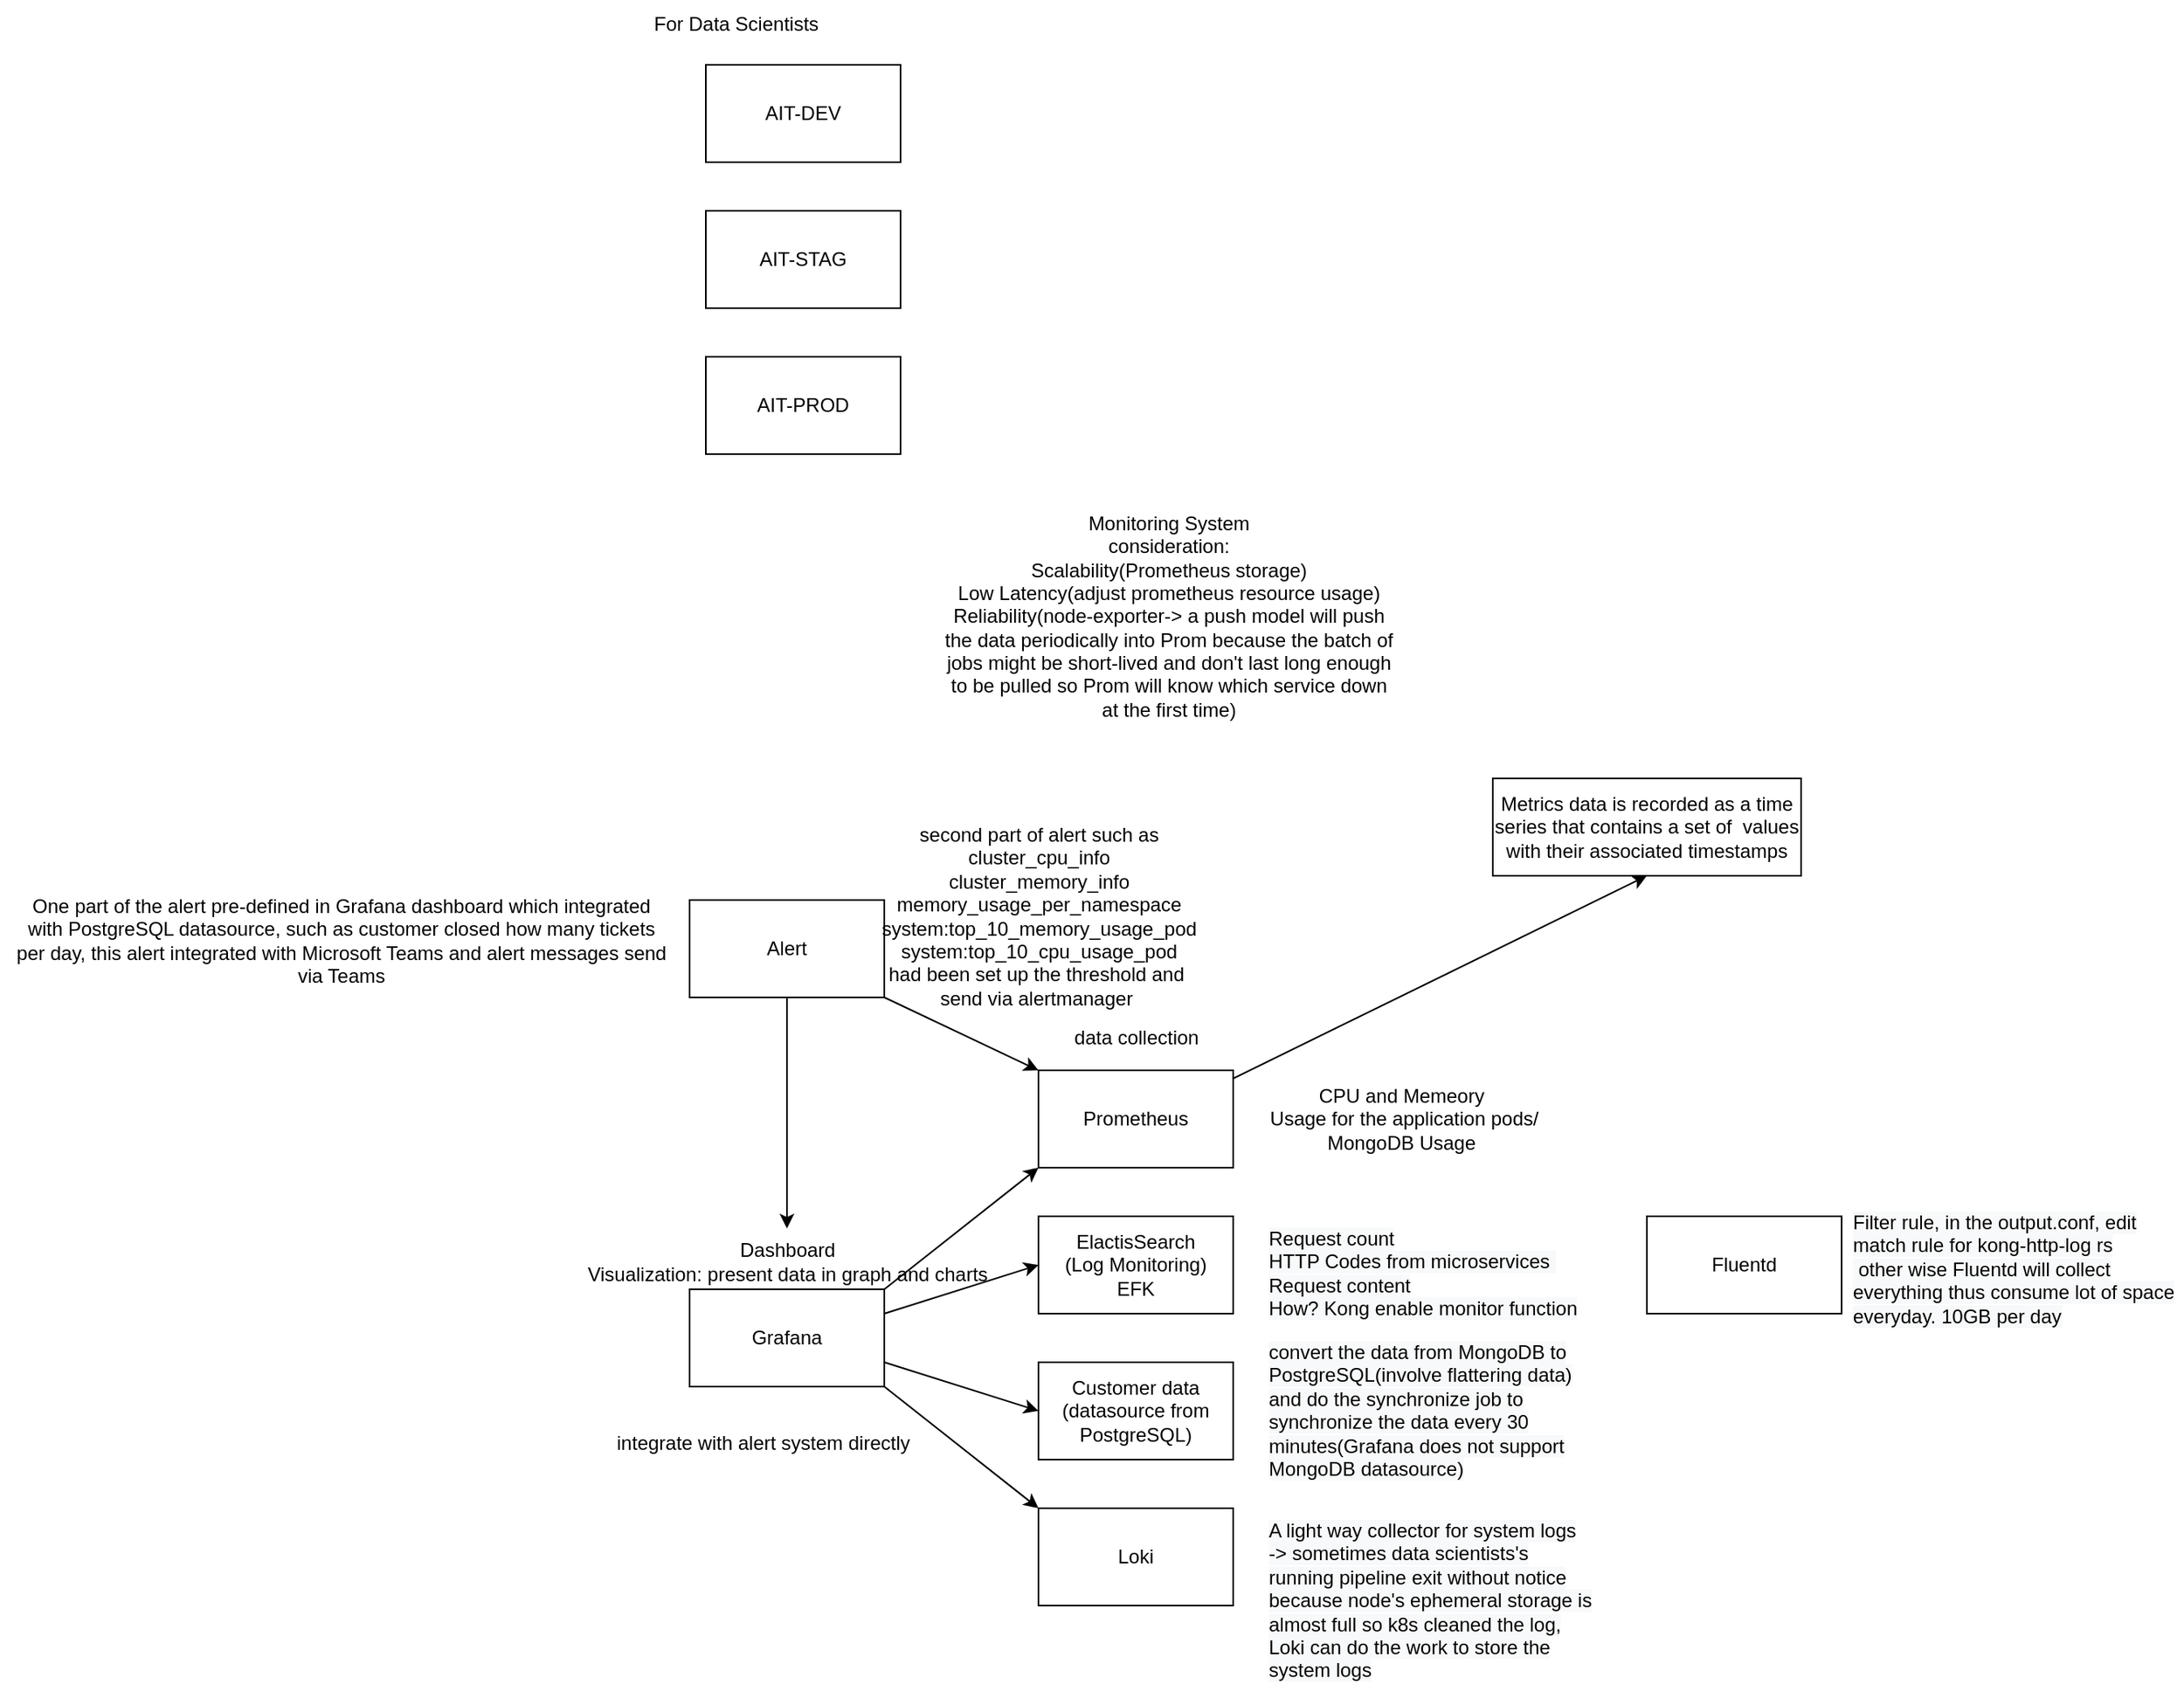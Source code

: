 <mxfile version="20.3.0" type="github">
  <diagram id="m62H5eGzoJ7IRP_rFqw5" name="第 1 页">
    <mxGraphModel dx="2406" dy="768" grid="1" gridSize="10" guides="1" tooltips="1" connect="1" arrows="1" fold="1" page="1" pageScale="1" pageWidth="980" pageHeight="1390" math="0" shadow="0">
      <root>
        <mxCell id="0" />
        <mxCell id="1" parent="0" />
        <mxCell id="6kirDKqHaLSGj2kyiDX6-1" value="AIT-DEV" style="rounded=0;whiteSpace=wrap;html=1;" vertex="1" parent="1">
          <mxGeometry x="165" y="120" width="120" height="60" as="geometry" />
        </mxCell>
        <mxCell id="6kirDKqHaLSGj2kyiDX6-2" value="AIT-STAG" style="rounded=0;whiteSpace=wrap;html=1;" vertex="1" parent="1">
          <mxGeometry x="165" y="210" width="120" height="60" as="geometry" />
        </mxCell>
        <mxCell id="6kirDKqHaLSGj2kyiDX6-3" value="AIT-PROD" style="rounded=0;whiteSpace=wrap;html=1;" vertex="1" parent="1">
          <mxGeometry x="165" y="300" width="120" height="60" as="geometry" />
        </mxCell>
        <mxCell id="6kirDKqHaLSGj2kyiDX6-4" value="For Data Scientists&amp;nbsp;" style="text;html=1;align=center;verticalAlign=middle;resizable=0;points=[];autosize=1;strokeColor=none;fillColor=none;" vertex="1" parent="1">
          <mxGeometry x="120" y="80" width="130" height="30" as="geometry" />
        </mxCell>
        <mxCell id="6kirDKqHaLSGj2kyiDX6-5" value="Grafana" style="whiteSpace=wrap;html=1;" vertex="1" parent="1">
          <mxGeometry x="155" y="875" width="120" height="60" as="geometry" />
        </mxCell>
        <mxCell id="6kirDKqHaLSGj2kyiDX6-6" value="Monitoring System&lt;br&gt;consideration:&lt;br&gt;Scalability(Prometheus storage)&lt;br&gt;Low Latency(adjust prometheus resource usage)&lt;br&gt;Reliability(node-exporter-&amp;gt; a push model will push &lt;br&gt;the data periodically into Prom because the batch of &lt;br&gt;jobs might be short-lived and don&#39;t last long enough &lt;br&gt;to be pulled so Prom will know which service down &lt;br&gt;at the first time)" style="text;html=1;align=center;verticalAlign=middle;resizable=0;points=[];autosize=1;strokeColor=none;fillColor=none;" vertex="1" parent="1">
          <mxGeometry x="300" y="390" width="300" height="140" as="geometry" />
        </mxCell>
        <mxCell id="6kirDKqHaLSGj2kyiDX6-7" value="Prometheus" style="whiteSpace=wrap;html=1;" vertex="1" parent="1">
          <mxGeometry x="370" y="740" width="120" height="60" as="geometry" />
        </mxCell>
        <mxCell id="6kirDKqHaLSGj2kyiDX6-8" value="CPU and Memeory&amp;nbsp;&lt;br&gt;Usage for the application pods/&lt;br&gt;MongoDB Usage&amp;nbsp;" style="text;html=1;align=center;verticalAlign=middle;resizable=0;points=[];autosize=1;strokeColor=none;fillColor=none;" vertex="1" parent="1">
          <mxGeometry x="500" y="740" width="190" height="60" as="geometry" />
        </mxCell>
        <mxCell id="6kirDKqHaLSGj2kyiDX6-9" value="Customer data&lt;br&gt;(datasource from PostgreSQL)" style="whiteSpace=wrap;html=1;" vertex="1" parent="1">
          <mxGeometry x="370" y="920" width="120" height="60" as="geometry" />
        </mxCell>
        <mxCell id="6kirDKqHaLSGj2kyiDX6-10" value="ElactisSearch&lt;br&gt;(Log Monitoring)&lt;br&gt;EFK" style="whiteSpace=wrap;html=1;" vertex="1" parent="1">
          <mxGeometry x="370" y="830" width="120" height="60" as="geometry" />
        </mxCell>
        <mxCell id="6kirDKqHaLSGj2kyiDX6-13" value="Dashboard&lt;br&gt;Visualization: present data in graph and charts" style="text;html=1;align=center;verticalAlign=middle;resizable=0;points=[];autosize=1;strokeColor=none;fillColor=none;" vertex="1" parent="1">
          <mxGeometry x="80" y="837.5" width="270" height="40" as="geometry" />
        </mxCell>
        <mxCell id="6kirDKqHaLSGj2kyiDX6-15" value="data collection" style="text;html=1;align=center;verticalAlign=middle;resizable=0;points=[];autosize=1;strokeColor=none;fillColor=none;" vertex="1" parent="1">
          <mxGeometry x="380" y="705" width="100" height="30" as="geometry" />
        </mxCell>
        <mxCell id="6kirDKqHaLSGj2kyiDX6-16" value="&lt;span style=&quot;color: rgb(0, 0, 0); font-family: Helvetica; font-size: 12px; font-style: normal; font-variant-ligatures: normal; font-variant-caps: normal; font-weight: 400; letter-spacing: normal; orphans: 2; text-align: center; text-indent: 0px; text-transform: none; widows: 2; word-spacing: 0px; -webkit-text-stroke-width: 0px; background-color: rgb(248, 249, 250); text-decoration-thickness: initial; text-decoration-style: initial; text-decoration-color: initial; float: none; display: inline !important;&quot;&gt;Request count&lt;br&gt;&lt;span style=&quot;&quot;&gt;HTTP Codes from microservices&lt;/span&gt;&amp;nbsp;&lt;br&gt;Request content&lt;br&gt;How? Kong enable monitor function&lt;br&gt;&lt;/span&gt;" style="text;whiteSpace=wrap;html=1;" vertex="1" parent="1">
          <mxGeometry x="510" y="830" width="204.5" height="55" as="geometry" />
        </mxCell>
        <mxCell id="6kirDKqHaLSGj2kyiDX6-17" value="Fluentd" style="whiteSpace=wrap;html=1;" vertex="1" parent="1">
          <mxGeometry x="745" y="830" width="120" height="60" as="geometry" />
        </mxCell>
        <mxCell id="6kirDKqHaLSGj2kyiDX6-18" value="&lt;span style=&quot;color: rgb(0, 0, 0); font-family: Helvetica; font-size: 12px; font-style: normal; font-variant-ligatures: normal; font-variant-caps: normal; font-weight: 400; letter-spacing: normal; orphans: 2; text-align: center; text-indent: 0px; text-transform: none; widows: 2; word-spacing: 0px; -webkit-text-stroke-width: 0px; background-color: rgb(248, 249, 250); text-decoration-thickness: initial; text-decoration-style: initial; text-decoration-color: initial; float: none; display: inline !important;&quot;&gt;Filter rule, in the output.conf, edit match rule for kong-http-log rs&lt;br&gt;&amp;nbsp;other wise Fluentd will collect everything thus consume lot of space everyday. 10GB per day&lt;br&gt;&lt;/span&gt;" style="text;whiteSpace=wrap;html=1;" vertex="1" parent="1">
          <mxGeometry x="870" y="820" width="204.5" height="55" as="geometry" />
        </mxCell>
        <mxCell id="6kirDKqHaLSGj2kyiDX6-19" value="Loki" style="whiteSpace=wrap;html=1;" vertex="1" parent="1">
          <mxGeometry x="370" y="1010" width="120" height="60" as="geometry" />
        </mxCell>
        <mxCell id="6kirDKqHaLSGj2kyiDX6-20" value="&lt;span style=&quot;color: rgb(0, 0, 0); font-family: Helvetica; font-size: 12px; font-style: normal; font-variant-ligatures: normal; font-variant-caps: normal; font-weight: 400; letter-spacing: normal; orphans: 2; text-align: center; text-indent: 0px; text-transform: none; widows: 2; word-spacing: 0px; -webkit-text-stroke-width: 0px; background-color: rgb(248, 249, 250); text-decoration-thickness: initial; text-decoration-style: initial; text-decoration-color: initial; float: none; display: inline !important;&quot;&gt;convert the data from MongoDB to PostgreSQL(involve flattering data) and do the synchronize job to synchronize the data every 30 minutes(Grafana does not support MongoDB datasource)&lt;br&gt;&lt;/span&gt;" style="text;whiteSpace=wrap;html=1;" vertex="1" parent="1">
          <mxGeometry x="510" y="900" width="204.5" height="55" as="geometry" />
        </mxCell>
        <mxCell id="6kirDKqHaLSGj2kyiDX6-22" value="&lt;span style=&quot;color: rgb(0, 0, 0); font-family: Helvetica; font-size: 12px; font-style: normal; font-variant-ligatures: normal; font-variant-caps: normal; font-weight: 400; letter-spacing: normal; orphans: 2; text-align: center; text-indent: 0px; text-transform: none; widows: 2; word-spacing: 0px; -webkit-text-stroke-width: 0px; background-color: rgb(248, 249, 250); text-decoration-thickness: initial; text-decoration-style: initial; text-decoration-color: initial; float: none; display: inline !important;&quot;&gt;A light way collector for system logs&lt;br&gt;-&amp;gt; sometimes data scientists&#39;s running pipeline exit without notice because node&#39;s ephemeral storage is almost full so k8s cleaned the log, Loki can do the work to store the system logs&lt;br&gt;&lt;/span&gt;" style="text;whiteSpace=wrap;html=1;" vertex="1" parent="1">
          <mxGeometry x="510" y="1010" width="204.5" height="55" as="geometry" />
        </mxCell>
        <mxCell id="6kirDKqHaLSGj2kyiDX6-23" value="Metrics data is recorded as a time series that contains a set of&amp;nbsp; values with their associated timestamps" style="whiteSpace=wrap;html=1;" vertex="1" parent="1">
          <mxGeometry x="650" y="560" width="190" height="60" as="geometry" />
        </mxCell>
        <mxCell id="6kirDKqHaLSGj2kyiDX6-24" value="" style="endArrow=classic;html=1;rounded=0;entryX=0.5;entryY=1;entryDx=0;entryDy=0;" edge="1" parent="1" target="6kirDKqHaLSGj2kyiDX6-23">
          <mxGeometry width="50" height="50" relative="1" as="geometry">
            <mxPoint x="490" y="745" as="sourcePoint" />
            <mxPoint x="540" y="695" as="targetPoint" />
          </mxGeometry>
        </mxCell>
        <mxCell id="6kirDKqHaLSGj2kyiDX6-25" value="Alert" style="whiteSpace=wrap;html=1;" vertex="1" parent="1">
          <mxGeometry x="155" y="635" width="120" height="60" as="geometry" />
        </mxCell>
        <mxCell id="6kirDKqHaLSGj2kyiDX6-27" value="integrate with alert system directly" style="text;html=1;align=center;verticalAlign=middle;resizable=0;points=[];autosize=1;strokeColor=none;fillColor=none;" vertex="1" parent="1">
          <mxGeometry x="100" y="955" width="200" height="30" as="geometry" />
        </mxCell>
        <mxCell id="6kirDKqHaLSGj2kyiDX6-28" value="" style="endArrow=classic;html=1;rounded=0;entryX=0;entryY=0;entryDx=0;entryDy=0;exitX=1;exitY=1;exitDx=0;exitDy=0;" edge="1" parent="1" source="6kirDKqHaLSGj2kyiDX6-25" target="6kirDKqHaLSGj2kyiDX6-7">
          <mxGeometry width="50" height="50" relative="1" as="geometry">
            <mxPoint x="275" y="875" as="sourcePoint" />
            <mxPoint x="325" y="825" as="targetPoint" />
          </mxGeometry>
        </mxCell>
        <mxCell id="6kirDKqHaLSGj2kyiDX6-29" value="" style="endArrow=classic;html=1;rounded=0;exitX=0.5;exitY=1;exitDx=0;exitDy=0;" edge="1" parent="1" source="6kirDKqHaLSGj2kyiDX6-25" target="6kirDKqHaLSGj2kyiDX6-13">
          <mxGeometry width="50" height="50" relative="1" as="geometry">
            <mxPoint x="300" y="970" as="sourcePoint" />
            <mxPoint x="350" y="920" as="targetPoint" />
          </mxGeometry>
        </mxCell>
        <mxCell id="6kirDKqHaLSGj2kyiDX6-31" value="One part of the alert pre-defined in Grafana dashboard which integrated &lt;br&gt;with PostgreSQL datasource, such as customer closed how many tickets&lt;br&gt;per day, this alert integrated with Microsoft Teams and alert messages send&lt;br&gt;via Teams" style="text;html=1;align=center;verticalAlign=middle;resizable=0;points=[];autosize=1;strokeColor=none;fillColor=none;" vertex="1" parent="1">
          <mxGeometry x="-270" y="625" width="420" height="70" as="geometry" />
        </mxCell>
        <mxCell id="6kirDKqHaLSGj2kyiDX6-32" value="second part of alert such as&lt;br&gt;&lt;span style=&quot;&quot;&gt;cluster_cpu_info&lt;/span&gt;&lt;br style=&quot;&quot;&gt;&lt;span style=&quot;&quot;&gt;cluster_memory_info&lt;/span&gt;&lt;br style=&quot;&quot;&gt;&lt;span style=&quot;&quot;&gt;memory_usage_per_namespace&lt;/span&gt;&lt;br style=&quot;&quot;&gt;&lt;span style=&quot;&quot;&gt;system:top_10_memory_usage_pod&lt;/span&gt;&lt;br style=&quot;&quot;&gt;&lt;span style=&quot;&quot;&gt;system:top_10_cpu_usage_pod&lt;br&gt;&lt;/span&gt;had been set up the threshold and&amp;nbsp;&lt;br&gt;send via alertmanager&amp;nbsp;" style="text;html=1;align=center;verticalAlign=middle;resizable=0;points=[];autosize=1;strokeColor=none;fillColor=none;" vertex="1" parent="1">
          <mxGeometry x="260" y="580" width="220" height="130" as="geometry" />
        </mxCell>
        <mxCell id="6kirDKqHaLSGj2kyiDX6-33" value="" style="endArrow=classic;html=1;rounded=0;entryX=0;entryY=1;entryDx=0;entryDy=0;" edge="1" parent="1" target="6kirDKqHaLSGj2kyiDX6-7">
          <mxGeometry width="50" height="50" relative="1" as="geometry">
            <mxPoint x="275" y="875" as="sourcePoint" />
            <mxPoint x="325" y="825" as="targetPoint" />
          </mxGeometry>
        </mxCell>
        <mxCell id="6kirDKqHaLSGj2kyiDX6-34" value="" style="endArrow=classic;html=1;rounded=0;entryX=0;entryY=0.5;entryDx=0;entryDy=0;exitX=1;exitY=0.25;exitDx=0;exitDy=0;" edge="1" parent="1" source="6kirDKqHaLSGj2kyiDX6-5" target="6kirDKqHaLSGj2kyiDX6-10">
          <mxGeometry width="50" height="50" relative="1" as="geometry">
            <mxPoint x="280" y="890" as="sourcePoint" />
            <mxPoint x="340" y="870" as="targetPoint" />
          </mxGeometry>
        </mxCell>
        <mxCell id="6kirDKqHaLSGj2kyiDX6-35" value="" style="endArrow=classic;html=1;rounded=0;exitX=1;exitY=0.75;exitDx=0;exitDy=0;entryX=0;entryY=0.5;entryDx=0;entryDy=0;" edge="1" parent="1" source="6kirDKqHaLSGj2kyiDX6-5" target="6kirDKqHaLSGj2kyiDX6-9">
          <mxGeometry width="50" height="50" relative="1" as="geometry">
            <mxPoint x="530" y="860" as="sourcePoint" />
            <mxPoint x="580" y="810" as="targetPoint" />
          </mxGeometry>
        </mxCell>
        <mxCell id="6kirDKqHaLSGj2kyiDX6-36" value="" style="endArrow=classic;html=1;rounded=0;entryX=0;entryY=0;entryDx=0;entryDy=0;exitX=1;exitY=1;exitDx=0;exitDy=0;" edge="1" parent="1" source="6kirDKqHaLSGj2kyiDX6-5" target="6kirDKqHaLSGj2kyiDX6-19">
          <mxGeometry width="50" height="50" relative="1" as="geometry">
            <mxPoint x="235" y="1050" as="sourcePoint" />
            <mxPoint x="285" y="1000" as="targetPoint" />
          </mxGeometry>
        </mxCell>
      </root>
    </mxGraphModel>
  </diagram>
</mxfile>
